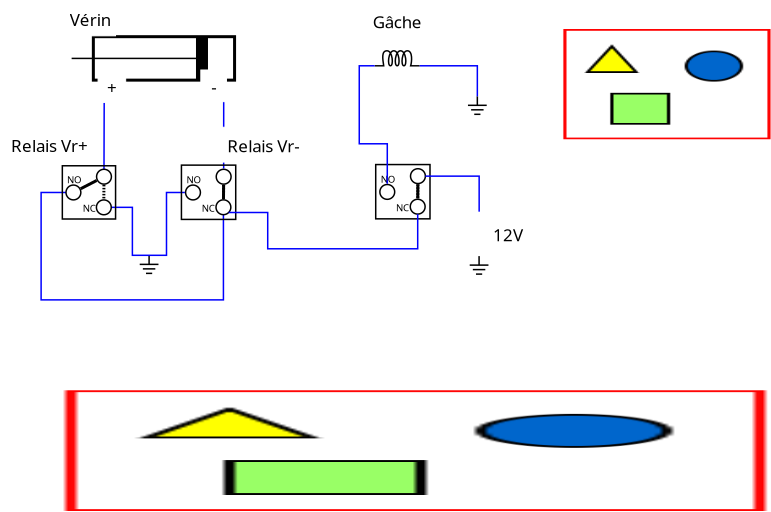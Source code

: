 <?xml version="1.0" encoding="UTF-8"?>
<dia:diagram xmlns:dia="http://www.lysator.liu.se/~alla/dia/">
  <dia:layer name="Arrière-plan" visible="true" active="true">
    <dia:object type="Standard - Image" version="0" id="O0">
      <dia:attribute name="obj_pos">
        <dia:point val="37.729,3.3"/>
      </dia:attribute>
      <dia:attribute name="obj_bb">
        <dia:rectangle val="37.679,3.25;51.6,10.7"/>
      </dia:attribute>
      <dia:attribute name="elem_corner">
        <dia:point val="37.729,3.3"/>
      </dia:attribute>
      <dia:attribute name="elem_width">
        <dia:real val="13.821"/>
      </dia:attribute>
      <dia:attribute name="elem_height">
        <dia:real val="7.35"/>
      </dia:attribute>
      <dia:attribute name="draw_border">
        <dia:boolean val="false"/>
      </dia:attribute>
      <dia:attribute name="keep_aspect">
        <dia:boolean val="true"/>
      </dia:attribute>
      <dia:attribute name="file">
        <dia:string>#Bi-Directional 3.3 V vers 5 V TTL Shifter.png#</dia:string>
      </dia:attribute>
    </dia:object>
    <dia:object type="Flowchart - Box" version="0" id="O1">
      <dia:attribute name="obj_pos">
        <dia:point val="32.568,16.041"/>
      </dia:attribute>
      <dia:attribute name="obj_bb">
        <dia:rectangle val="32.568,16.041;35.495,17.852"/>
      </dia:attribute>
      <dia:attribute name="elem_corner">
        <dia:point val="32.568,16.041"/>
      </dia:attribute>
      <dia:attribute name="elem_width">
        <dia:real val="2.927"/>
      </dia:attribute>
      <dia:attribute name="elem_height">
        <dia:real val="1.811"/>
      </dia:attribute>
      <dia:attribute name="border_width">
        <dia:real val="1.175e-038"/>
      </dia:attribute>
      <dia:attribute name="border_color">
        <dia:color val="#ffffff"/>
      </dia:attribute>
      <dia:attribute name="show_background">
        <dia:boolean val="false"/>
      </dia:attribute>
      <dia:attribute name="padding">
        <dia:real val="0.2"/>
      </dia:attribute>
      <dia:attribute name="text">
        <dia:composite type="text">
          <dia:attribute name="string">
            <dia:string>#12V#</dia:string>
          </dia:attribute>
          <dia:attribute name="font">
            <dia:font family="sans" style="0" name="Helvetica"/>
          </dia:attribute>
          <dia:attribute name="height">
            <dia:real val="1.411"/>
          </dia:attribute>
          <dia:attribute name="pos">
            <dia:point val="34.032,17.371"/>
          </dia:attribute>
          <dia:attribute name="color">
            <dia:color val="#000000"/>
          </dia:attribute>
          <dia:attribute name="alignment">
            <dia:enum val="1"/>
          </dia:attribute>
        </dia:composite>
      </dia:attribute>
    </dia:object>
    <dia:object type="Standard - Line" version="0" id="O2">
      <dia:attribute name="obj_pos">
        <dia:point val="7.126,7.431"/>
      </dia:attribute>
      <dia:attribute name="obj_bb">
        <dia:rectangle val="7.06,7.381;7.176,12.699"/>
      </dia:attribute>
      <dia:attribute name="conn_endpoints">
        <dia:point val="7.126,7.431"/>
        <dia:point val="7.11,12.649"/>
      </dia:attribute>
      <dia:attribute name="numcp">
        <dia:int val="1"/>
      </dia:attribute>
      <dia:attribute name="line_color">
        <dia:color val="#0000ff"/>
      </dia:attribute>
      <dia:connections>
        <dia:connection handle="0" to="O28" connection="0"/>
      </dia:connections>
    </dia:object>
    <dia:object type="Standard - Line" version="0" id="O3">
      <dia:attribute name="obj_pos">
        <dia:point val="15.091,7.431"/>
      </dia:attribute>
      <dia:attribute name="obj_bb">
        <dia:rectangle val="15.038,7.381;15.141,12.65"/>
      </dia:attribute>
      <dia:attribute name="conn_endpoints">
        <dia:point val="15.091,7.431"/>
        <dia:point val="15.088,12.6"/>
      </dia:attribute>
      <dia:attribute name="numcp">
        <dia:int val="1"/>
      </dia:attribute>
      <dia:attribute name="line_color">
        <dia:color val="#0000ff"/>
      </dia:attribute>
      <dia:connections>
        <dia:connection handle="0" to="O28" connection="1"/>
        <dia:connection handle="1" to="O24" connection="8"/>
      </dia:connections>
    </dia:object>
    <dia:object type="Circuit - Ground" version="1" id="O4">
      <dia:attribute name="obj_pos">
        <dia:point val="9.492,18.389"/>
      </dia:attribute>
      <dia:attribute name="obj_bb">
        <dia:rectangle val="9.492,18.389;10.742,19.639"/>
      </dia:attribute>
      <dia:attribute name="meta">
        <dia:composite type="dict"/>
      </dia:attribute>
      <dia:attribute name="elem_corner">
        <dia:point val="9.492,18.389"/>
      </dia:attribute>
      <dia:attribute name="elem_width">
        <dia:real val="1.25"/>
      </dia:attribute>
      <dia:attribute name="elem_height">
        <dia:real val="1.2"/>
      </dia:attribute>
      <dia:attribute name="line_width">
        <dia:real val="0.1"/>
      </dia:attribute>
      <dia:attribute name="line_colour">
        <dia:color val="#000000"/>
      </dia:attribute>
      <dia:attribute name="fill_colour">
        <dia:color val="#ffffff"/>
      </dia:attribute>
      <dia:attribute name="show_background">
        <dia:boolean val="true"/>
      </dia:attribute>
      <dia:attribute name="line_style">
        <dia:enum val="0"/>
        <dia:real val="1"/>
      </dia:attribute>
      <dia:attribute name="flip_horizontal">
        <dia:boolean val="false"/>
      </dia:attribute>
      <dia:attribute name="flip_vertical">
        <dia:boolean val="false"/>
      </dia:attribute>
      <dia:attribute name="subscale">
        <dia:real val="1"/>
      </dia:attribute>
    </dia:object>
    <dia:object type="Standard - ZigZagLine" version="1" id="O5">
      <dia:attribute name="obj_pos">
        <dia:point val="7.594,15.187"/>
      </dia:attribute>
      <dia:attribute name="obj_bb">
        <dia:rectangle val="7.544,14.147;12.552,18.435"/>
      </dia:attribute>
      <dia:attribute name="orth_points">
        <dia:point val="7.594,15.187"/>
        <dia:point val="9.003,15.187"/>
        <dia:point val="9.003,18.385"/>
        <dia:point val="11.277,18.385"/>
        <dia:point val="11.277,14.197"/>
        <dia:point val="12.502,14.197"/>
      </dia:attribute>
      <dia:attribute name="orth_orient">
        <dia:enum val="0"/>
        <dia:enum val="1"/>
        <dia:enum val="0"/>
        <dia:enum val="1"/>
        <dia:enum val="0"/>
      </dia:attribute>
      <dia:attribute name="autorouting">
        <dia:boolean val="false"/>
      </dia:attribute>
      <dia:attribute name="line_color">
        <dia:color val="#0000ff"/>
      </dia:attribute>
      <dia:connections>
        <dia:connection handle="1" to="O21" connection="8"/>
      </dia:connections>
    </dia:object>
    <dia:object type="Standard - ZigZagLine" version="1" id="O6">
      <dia:attribute name="obj_pos">
        <dia:point val="4.577,14.196"/>
      </dia:attribute>
      <dia:attribute name="obj_bb">
        <dia:rectangle val="2.868,14.146;15.122,21.406"/>
      </dia:attribute>
      <dia:attribute name="orth_points">
        <dia:point val="4.577,14.196"/>
        <dia:point val="2.918,14.196"/>
        <dia:point val="2.918,21.356"/>
        <dia:point val="15.072,21.356"/>
        <dia:point val="15.072,15.676"/>
      </dia:attribute>
      <dia:attribute name="orth_orient">
        <dia:enum val="0"/>
        <dia:enum val="1"/>
        <dia:enum val="0"/>
        <dia:enum val="1"/>
      </dia:attribute>
      <dia:attribute name="autorouting">
        <dia:boolean val="false"/>
      </dia:attribute>
      <dia:attribute name="line_color">
        <dia:color val="#0000ff"/>
      </dia:attribute>
      <dia:connections>
        <dia:connection handle="1" to="O22" connection="6"/>
      </dia:connections>
    </dia:object>
    <dia:group>
      <dia:object type="Electronic - source_voltage_direct" version="1" id="O7">
        <dia:attribute name="obj_pos">
          <dia:point val="31.371,15.476"/>
        </dia:attribute>
        <dia:attribute name="obj_bb">
          <dia:rectangle val="31.321,15.476;32.921,18.476"/>
        </dia:attribute>
        <dia:attribute name="meta">
          <dia:composite type="dict"/>
        </dia:attribute>
        <dia:attribute name="elem_corner">
          <dia:point val="31.371,15.476"/>
        </dia:attribute>
        <dia:attribute name="elem_width">
          <dia:real val="1.5"/>
        </dia:attribute>
        <dia:attribute name="elem_height">
          <dia:real val="3.0"/>
        </dia:attribute>
        <dia:attribute name="line_width">
          <dia:real val="0.1"/>
        </dia:attribute>
        <dia:attribute name="line_colour">
          <dia:color val="#000000"/>
        </dia:attribute>
        <dia:attribute name="fill_colour">
          <dia:color val="#ffffff"/>
        </dia:attribute>
        <dia:attribute name="show_background">
          <dia:boolean val="true"/>
        </dia:attribute>
        <dia:attribute name="line_style">
          <dia:enum val="0"/>
          <dia:real val="1"/>
        </dia:attribute>
        <dia:attribute name="flip_horizontal">
          <dia:boolean val="false"/>
        </dia:attribute>
        <dia:attribute name="flip_vertical">
          <dia:boolean val="false"/>
        </dia:attribute>
        <dia:attribute name="subscale">
          <dia:real val="1"/>
        </dia:attribute>
      </dia:object>
      <dia:object type="Circuit - Ground" version="1" id="O8">
        <dia:attribute name="obj_pos">
          <dia:point val="31.491,18.438"/>
        </dia:attribute>
        <dia:attribute name="obj_bb">
          <dia:rectangle val="31.491,18.438;32.741,19.688"/>
        </dia:attribute>
        <dia:attribute name="meta">
          <dia:composite type="dict"/>
        </dia:attribute>
        <dia:attribute name="elem_corner">
          <dia:point val="31.491,18.438"/>
        </dia:attribute>
        <dia:attribute name="elem_width">
          <dia:real val="1.25"/>
        </dia:attribute>
        <dia:attribute name="elem_height">
          <dia:real val="1.2"/>
        </dia:attribute>
        <dia:attribute name="line_width">
          <dia:real val="0.1"/>
        </dia:attribute>
        <dia:attribute name="line_colour">
          <dia:color val="#000000"/>
        </dia:attribute>
        <dia:attribute name="fill_colour">
          <dia:color val="#ffffff"/>
        </dia:attribute>
        <dia:attribute name="show_background">
          <dia:boolean val="true"/>
        </dia:attribute>
        <dia:attribute name="line_style">
          <dia:enum val="0"/>
          <dia:real val="1"/>
        </dia:attribute>
        <dia:attribute name="flip_horizontal">
          <dia:boolean val="false"/>
        </dia:attribute>
        <dia:attribute name="flip_vertical">
          <dia:boolean val="false"/>
        </dia:attribute>
        <dia:attribute name="subscale">
          <dia:real val="1"/>
        </dia:attribute>
      </dia:object>
    </dia:group>
    <dia:group>
      <dia:object type="Electronic - transistor_bipolar_npn_1" version="1" id="O9">
        <dia:attribute name="obj_pos">
          <dia:point val="5.092,13.183"/>
        </dia:attribute>
        <dia:attribute name="obj_bb">
          <dia:rectangle val="5.092,13.144;7.223,15.284"/>
        </dia:attribute>
        <dia:attribute name="meta">
          <dia:composite type="dict"/>
        </dia:attribute>
        <dia:attribute name="elem_corner">
          <dia:point val="5.092,13.183"/>
        </dia:attribute>
        <dia:attribute name="elem_width">
          <dia:real val="2"/>
        </dia:attribute>
        <dia:attribute name="elem_height">
          <dia:real val="2"/>
        </dia:attribute>
        <dia:attribute name="line_width">
          <dia:real val="0.1"/>
        </dia:attribute>
        <dia:attribute name="line_colour">
          <dia:color val="#ffffff"/>
        </dia:attribute>
        <dia:attribute name="fill_colour">
          <dia:color val="#ffffff"/>
        </dia:attribute>
        <dia:attribute name="show_background">
          <dia:boolean val="false"/>
        </dia:attribute>
        <dia:attribute name="line_style">
          <dia:enum val="0"/>
          <dia:real val="1"/>
        </dia:attribute>
        <dia:attribute name="flip_horizontal">
          <dia:boolean val="false"/>
        </dia:attribute>
        <dia:attribute name="flip_vertical">
          <dia:boolean val="false"/>
        </dia:attribute>
        <dia:attribute name="subscale">
          <dia:real val="1"/>
        </dia:attribute>
      </dia:object>
      <dia:object type="Standard - Text" version="1" id="O10">
        <dia:attribute name="obj_pos">
          <dia:point val="4.639,13.588"/>
        </dia:attribute>
        <dia:attribute name="obj_bb">
          <dia:rectangle val="4.639,12.948;5.519,13.72"/>
        </dia:attribute>
        <dia:attribute name="text">
          <dia:composite type="text">
            <dia:attribute name="string">
              <dia:string>#NO#</dia:string>
            </dia:attribute>
            <dia:attribute name="font">
              <dia:font family="sans" style="0" name="Helvetica"/>
            </dia:attribute>
            <dia:attribute name="height">
              <dia:real val="0.8"/>
            </dia:attribute>
            <dia:attribute name="pos">
              <dia:point val="4.639,13.588"/>
            </dia:attribute>
            <dia:attribute name="color">
              <dia:color val="#000000"/>
            </dia:attribute>
            <dia:attribute name="alignment">
              <dia:enum val="0"/>
            </dia:attribute>
          </dia:composite>
        </dia:attribute>
        <dia:attribute name="valign">
          <dia:enum val="3"/>
        </dia:attribute>
      </dia:object>
      <dia:object type="Standard - Text" version="1" id="O11">
        <dia:attribute name="obj_pos">
          <dia:point val="5.691,15.484"/>
        </dia:attribute>
        <dia:attribute name="obj_bb">
          <dia:rectangle val="5.691,14.844;6.504,15.617"/>
        </dia:attribute>
        <dia:attribute name="text">
          <dia:composite type="text">
            <dia:attribute name="string">
              <dia:string>#NC#</dia:string>
            </dia:attribute>
            <dia:attribute name="font">
              <dia:font family="sans" style="0" name="Helvetica"/>
            </dia:attribute>
            <dia:attribute name="height">
              <dia:real val="0.8"/>
            </dia:attribute>
            <dia:attribute name="pos">
              <dia:point val="5.691,15.484"/>
            </dia:attribute>
            <dia:attribute name="color">
              <dia:color val="#000000"/>
            </dia:attribute>
            <dia:attribute name="alignment">
              <dia:enum val="0"/>
            </dia:attribute>
          </dia:composite>
        </dia:attribute>
        <dia:attribute name="valign">
          <dia:enum val="3"/>
        </dia:attribute>
      </dia:object>
      <dia:object type="Standard - Ellipse" version="0" id="O12">
        <dia:attribute name="obj_pos">
          <dia:point val="4.577,13.701"/>
        </dia:attribute>
        <dia:attribute name="obj_bb">
          <dia:rectangle val="4.527,13.651;5.617,14.741"/>
        </dia:attribute>
        <dia:attribute name="elem_corner">
          <dia:point val="4.577,13.701"/>
        </dia:attribute>
        <dia:attribute name="elem_width">
          <dia:real val="0.99"/>
        </dia:attribute>
        <dia:attribute name="elem_height">
          <dia:real val="0.99"/>
        </dia:attribute>
        <dia:attribute name="border_width">
          <dia:real val="0.1"/>
        </dia:attribute>
        <dia:attribute name="show_background">
          <dia:boolean val="false"/>
        </dia:attribute>
        <dia:attribute name="aspect">
          <dia:enum val="2"/>
        </dia:attribute>
      </dia:object>
      <dia:object type="Standard - Ellipse" version="0" id="O13">
        <dia:attribute name="obj_pos">
          <dia:point val="6.604,14.692"/>
        </dia:attribute>
        <dia:attribute name="obj_bb">
          <dia:rectangle val="6.554,14.642;7.644,15.732"/>
        </dia:attribute>
        <dia:attribute name="elem_corner">
          <dia:point val="6.604,14.692"/>
        </dia:attribute>
        <dia:attribute name="elem_width">
          <dia:real val="0.99"/>
        </dia:attribute>
        <dia:attribute name="elem_height">
          <dia:real val="0.99"/>
        </dia:attribute>
        <dia:attribute name="border_width">
          <dia:real val="0.1"/>
        </dia:attribute>
        <dia:attribute name="show_background">
          <dia:boolean val="false"/>
        </dia:attribute>
        <dia:attribute name="aspect">
          <dia:enum val="2"/>
        </dia:attribute>
      </dia:object>
      <dia:object type="Standard - Ellipse" version="0" id="O14">
        <dia:attribute name="obj_pos">
          <dia:point val="6.615,12.649"/>
        </dia:attribute>
        <dia:attribute name="obj_bb">
          <dia:rectangle val="6.565,12.599;7.655,13.689"/>
        </dia:attribute>
        <dia:attribute name="elem_corner">
          <dia:point val="6.615,12.649"/>
        </dia:attribute>
        <dia:attribute name="elem_width">
          <dia:real val="0.99"/>
        </dia:attribute>
        <dia:attribute name="elem_height">
          <dia:real val="0.99"/>
        </dia:attribute>
        <dia:attribute name="border_width">
          <dia:real val="0.1"/>
        </dia:attribute>
        <dia:attribute name="show_background">
          <dia:boolean val="false"/>
        </dia:attribute>
        <dia:attribute name="aspect">
          <dia:enum val="2"/>
        </dia:attribute>
      </dia:object>
      <dia:object type="Standard - Line" version="0" id="O15">
        <dia:attribute name="obj_pos">
          <dia:point val="6.626,13.394"/>
        </dia:attribute>
        <dia:attribute name="obj_bb">
          <dia:rectangle val="5.421,13.259;6.761,14.081"/>
        </dia:attribute>
        <dia:attribute name="conn_endpoints">
          <dia:point val="6.626,13.394"/>
          <dia:point val="5.556,13.946"/>
        </dia:attribute>
        <dia:attribute name="numcp">
          <dia:int val="1"/>
        </dia:attribute>
        <dia:attribute name="line_width">
          <dia:real val="0.2"/>
        </dia:attribute>
        <dia:connections>
          <dia:connection handle="0" to="O14" connection="8"/>
          <dia:connection handle="1" to="O12" connection="8"/>
        </dia:connections>
      </dia:object>
      <dia:object type="Standard - Box" version="0" id="O16">
        <dia:attribute name="obj_pos">
          <dia:point val="4.333,12.416"/>
        </dia:attribute>
        <dia:attribute name="obj_bb">
          <dia:rectangle val="4.283,12.366;7.932,16.015"/>
        </dia:attribute>
        <dia:attribute name="elem_corner">
          <dia:point val="4.333,12.416"/>
        </dia:attribute>
        <dia:attribute name="elem_width">
          <dia:real val="3.549"/>
        </dia:attribute>
        <dia:attribute name="elem_height">
          <dia:real val="3.549"/>
        </dia:attribute>
        <dia:attribute name="border_width">
          <dia:real val="0.1"/>
        </dia:attribute>
        <dia:attribute name="show_background">
          <dia:boolean val="false"/>
        </dia:attribute>
        <dia:attribute name="aspect">
          <dia:enum val="2"/>
        </dia:attribute>
      </dia:object>
      <dia:object type="Standard - Line" version="0" id="O17">
        <dia:attribute name="obj_pos">
          <dia:point val="7.106,13.689"/>
        </dia:attribute>
        <dia:attribute name="obj_bb">
          <dia:rectangle val="6.999,13.588;7.207,14.792"/>
        </dia:attribute>
        <dia:attribute name="conn_endpoints">
          <dia:point val="7.106,13.689"/>
          <dia:point val="7.099,14.692"/>
        </dia:attribute>
        <dia:attribute name="numcp">
          <dia:int val="1"/>
        </dia:attribute>
        <dia:attribute name="line_width">
          <dia:real val="0.2"/>
        </dia:attribute>
        <dia:attribute name="line_style">
          <dia:enum val="4"/>
        </dia:attribute>
        <dia:connections>
          <dia:connection handle="0" to="O14" connection="8"/>
          <dia:connection handle="1" to="O13" connection="1"/>
        </dia:connections>
      </dia:object>
    </dia:group>
    <dia:group>
      <dia:object type="Electronic - transistor_bipolar_npn_1" version="1" id="O18">
        <dia:attribute name="obj_pos">
          <dia:point val="13.063,13.184"/>
        </dia:attribute>
        <dia:attribute name="obj_bb">
          <dia:rectangle val="13.063,13.145;15.195,15.286"/>
        </dia:attribute>
        <dia:attribute name="meta">
          <dia:composite type="dict"/>
        </dia:attribute>
        <dia:attribute name="elem_corner">
          <dia:point val="13.063,13.184"/>
        </dia:attribute>
        <dia:attribute name="elem_width">
          <dia:real val="2"/>
        </dia:attribute>
        <dia:attribute name="elem_height">
          <dia:real val="2"/>
        </dia:attribute>
        <dia:attribute name="line_width">
          <dia:real val="0.1"/>
        </dia:attribute>
        <dia:attribute name="line_colour">
          <dia:color val="#ffffff"/>
        </dia:attribute>
        <dia:attribute name="fill_colour">
          <dia:color val="#ffffff"/>
        </dia:attribute>
        <dia:attribute name="show_background">
          <dia:boolean val="false"/>
        </dia:attribute>
        <dia:attribute name="line_style">
          <dia:enum val="0"/>
          <dia:real val="1"/>
        </dia:attribute>
        <dia:attribute name="flip_horizontal">
          <dia:boolean val="false"/>
        </dia:attribute>
        <dia:attribute name="flip_vertical">
          <dia:boolean val="false"/>
        </dia:attribute>
        <dia:attribute name="subscale">
          <dia:real val="1"/>
        </dia:attribute>
      </dia:object>
      <dia:object type="Standard - Text" version="1" id="O19">
        <dia:attribute name="obj_pos">
          <dia:point val="12.61,13.589"/>
        </dia:attribute>
        <dia:attribute name="obj_bb">
          <dia:rectangle val="12.61,12.949;13.49,13.721"/>
        </dia:attribute>
        <dia:attribute name="text">
          <dia:composite type="text">
            <dia:attribute name="string">
              <dia:string>#NO#</dia:string>
            </dia:attribute>
            <dia:attribute name="font">
              <dia:font family="sans" style="0" name="Helvetica"/>
            </dia:attribute>
            <dia:attribute name="height">
              <dia:real val="0.8"/>
            </dia:attribute>
            <dia:attribute name="pos">
              <dia:point val="12.61,13.589"/>
            </dia:attribute>
            <dia:attribute name="color">
              <dia:color val="#000000"/>
            </dia:attribute>
            <dia:attribute name="alignment">
              <dia:enum val="0"/>
            </dia:attribute>
          </dia:composite>
        </dia:attribute>
        <dia:attribute name="valign">
          <dia:enum val="3"/>
        </dia:attribute>
      </dia:object>
      <dia:object type="Standard - Text" version="1" id="O20">
        <dia:attribute name="obj_pos">
          <dia:point val="13.63,15.479"/>
        </dia:attribute>
        <dia:attribute name="obj_bb">
          <dia:rectangle val="13.63,14.839;14.443,15.611"/>
        </dia:attribute>
        <dia:attribute name="text">
          <dia:composite type="text">
            <dia:attribute name="string">
              <dia:string>#NC#</dia:string>
            </dia:attribute>
            <dia:attribute name="font">
              <dia:font family="sans" style="0" name="Helvetica"/>
            </dia:attribute>
            <dia:attribute name="height">
              <dia:real val="0.8"/>
            </dia:attribute>
            <dia:attribute name="pos">
              <dia:point val="13.63,15.479"/>
            </dia:attribute>
            <dia:attribute name="color">
              <dia:color val="#000000"/>
            </dia:attribute>
            <dia:attribute name="alignment">
              <dia:enum val="0"/>
            </dia:attribute>
          </dia:composite>
        </dia:attribute>
        <dia:attribute name="valign">
          <dia:enum val="3"/>
        </dia:attribute>
      </dia:object>
      <dia:object type="Standard - Ellipse" version="0" id="O21">
        <dia:attribute name="obj_pos">
          <dia:point val="12.549,13.702"/>
        </dia:attribute>
        <dia:attribute name="obj_bb">
          <dia:rectangle val="12.499,13.652;13.589,14.742"/>
        </dia:attribute>
        <dia:attribute name="elem_corner">
          <dia:point val="12.549,13.702"/>
        </dia:attribute>
        <dia:attribute name="elem_width">
          <dia:real val="0.99"/>
        </dia:attribute>
        <dia:attribute name="elem_height">
          <dia:real val="0.99"/>
        </dia:attribute>
        <dia:attribute name="border_width">
          <dia:real val="0.1"/>
        </dia:attribute>
        <dia:attribute name="show_background">
          <dia:boolean val="false"/>
        </dia:attribute>
        <dia:attribute name="aspect">
          <dia:enum val="2"/>
        </dia:attribute>
      </dia:object>
      <dia:object type="Standard - Ellipse" version="0" id="O22">
        <dia:attribute name="obj_pos">
          <dia:point val="14.577,14.686"/>
        </dia:attribute>
        <dia:attribute name="obj_bb">
          <dia:rectangle val="14.527,14.636;15.617,15.726"/>
        </dia:attribute>
        <dia:attribute name="elem_corner">
          <dia:point val="14.577,14.686"/>
        </dia:attribute>
        <dia:attribute name="elem_width">
          <dia:real val="0.99"/>
        </dia:attribute>
        <dia:attribute name="elem_height">
          <dia:real val="0.99"/>
        </dia:attribute>
        <dia:attribute name="border_width">
          <dia:real val="0.1"/>
        </dia:attribute>
        <dia:attribute name="show_background">
          <dia:boolean val="false"/>
        </dia:attribute>
        <dia:attribute name="aspect">
          <dia:enum val="2"/>
        </dia:attribute>
      </dia:object>
      <dia:object type="Standard - Box" version="0" id="O23">
        <dia:attribute name="obj_pos">
          <dia:point val="12.273,12.373"/>
        </dia:attribute>
        <dia:attribute name="obj_bb">
          <dia:rectangle val="12.223,12.323;15.942,16.042"/>
        </dia:attribute>
        <dia:attribute name="elem_corner">
          <dia:point val="12.273,12.373"/>
        </dia:attribute>
        <dia:attribute name="elem_width">
          <dia:real val="3.619"/>
        </dia:attribute>
        <dia:attribute name="elem_height">
          <dia:real val="3.619"/>
        </dia:attribute>
        <dia:attribute name="border_width">
          <dia:real val="0.1"/>
        </dia:attribute>
        <dia:attribute name="show_background">
          <dia:boolean val="false"/>
        </dia:attribute>
        <dia:attribute name="aspect">
          <dia:enum val="2"/>
        </dia:attribute>
      </dia:object>
      <dia:object type="Standard - Ellipse" version="0" id="O24">
        <dia:attribute name="obj_pos">
          <dia:point val="14.593,12.65"/>
        </dia:attribute>
        <dia:attribute name="obj_bb">
          <dia:rectangle val="14.543,12.6;15.633,13.69"/>
        </dia:attribute>
        <dia:attribute name="elem_corner">
          <dia:point val="14.593,12.65"/>
        </dia:attribute>
        <dia:attribute name="elem_width">
          <dia:real val="0.99"/>
        </dia:attribute>
        <dia:attribute name="elem_height">
          <dia:real val="0.99"/>
        </dia:attribute>
        <dia:attribute name="border_width">
          <dia:real val="0.1"/>
        </dia:attribute>
        <dia:attribute name="show_background">
          <dia:boolean val="false"/>
        </dia:attribute>
        <dia:attribute name="aspect">
          <dia:enum val="2"/>
        </dia:attribute>
      </dia:object>
      <dia:object type="Standard - Line" version="0" id="O25">
        <dia:attribute name="obj_pos">
          <dia:point val="15.084,13.69"/>
        </dia:attribute>
        <dia:attribute name="obj_bb">
          <dia:rectangle val="14.976,13.589;15.185,14.737"/>
        </dia:attribute>
        <dia:attribute name="conn_endpoints">
          <dia:point val="15.084,13.69"/>
          <dia:point val="15.076,14.636"/>
        </dia:attribute>
        <dia:attribute name="numcp">
          <dia:int val="1"/>
        </dia:attribute>
        <dia:attribute name="line_width">
          <dia:real val="0.2"/>
        </dia:attribute>
        <dia:connections>
          <dia:connection handle="0" to="O24" connection="8"/>
          <dia:connection handle="1" to="O22" connection="8"/>
        </dia:connections>
      </dia:object>
      <dia:object type="Standard - Line" version="0" id="O26">
        <dia:attribute name="obj_pos">
          <dia:point val="14.604,13.394"/>
        </dia:attribute>
        <dia:attribute name="obj_bb">
          <dia:rectangle val="13.393,13.259;14.739,14.082"/>
        </dia:attribute>
        <dia:attribute name="conn_endpoints">
          <dia:point val="14.604,13.394"/>
          <dia:point val="13.528,13.948"/>
        </dia:attribute>
        <dia:attribute name="numcp">
          <dia:int val="1"/>
        </dia:attribute>
        <dia:attribute name="line_width">
          <dia:real val="0.2"/>
        </dia:attribute>
        <dia:attribute name="line_style">
          <dia:enum val="4"/>
        </dia:attribute>
        <dia:connections>
          <dia:connection handle="0" to="O24" connection="8"/>
          <dia:connection handle="1" to="O21" connection="8"/>
        </dia:connections>
      </dia:object>
    </dia:group>
    <dia:object type="Flowchart - Box" version="0" id="O27">
      <dia:attribute name="obj_pos">
        <dia:point val="0.244,9.836"/>
      </dia:attribute>
      <dia:attribute name="obj_bb">
        <dia:rectangle val="0.244,9.836;6.699,12.157"/>
      </dia:attribute>
      <dia:attribute name="elem_corner">
        <dia:point val="0.244,9.836"/>
      </dia:attribute>
      <dia:attribute name="elem_width">
        <dia:real val="6.455"/>
      </dia:attribute>
      <dia:attribute name="elem_height">
        <dia:real val="2.321"/>
      </dia:attribute>
      <dia:attribute name="border_width">
        <dia:real val="1.175e-038"/>
      </dia:attribute>
      <dia:attribute name="border_color">
        <dia:color val="#ffffff"/>
      </dia:attribute>
      <dia:attribute name="show_background">
        <dia:boolean val="false"/>
      </dia:attribute>
      <dia:attribute name="padding">
        <dia:real val="0.2"/>
      </dia:attribute>
      <dia:attribute name="text">
        <dia:composite type="text">
          <dia:attribute name="string">
            <dia:string>#Relais Vr+#</dia:string>
          </dia:attribute>
          <dia:attribute name="font">
            <dia:font family="sans" style="0" name="Helvetica"/>
          </dia:attribute>
          <dia:attribute name="height">
            <dia:real val="1.411"/>
          </dia:attribute>
          <dia:attribute name="pos">
            <dia:point val="3.471,11.421"/>
          </dia:attribute>
          <dia:attribute name="color">
            <dia:color val="#000000"/>
          </dia:attribute>
          <dia:attribute name="alignment">
            <dia:enum val="1"/>
          </dia:attribute>
        </dia:composite>
      </dia:attribute>
    </dia:object>
    <dia:object type="Pneum - DEJack" version="1" id="O28">
      <dia:attribute name="obj_pos">
        <dia:point val="4.953,3.81"/>
      </dia:attribute>
      <dia:attribute name="obj_bb">
        <dia:rectangle val="4.922,2.708;15.915,7.526"/>
      </dia:attribute>
      <dia:attribute name="meta">
        <dia:composite type="dict"/>
      </dia:attribute>
      <dia:attribute name="elem_corner">
        <dia:point val="4.953,3.81"/>
      </dia:attribute>
      <dia:attribute name="elem_width">
        <dia:real val="10.862"/>
      </dia:attribute>
      <dia:attribute name="elem_height">
        <dia:real val="3.621"/>
      </dia:attribute>
      <dia:attribute name="line_width">
        <dia:real val="0.2"/>
      </dia:attribute>
      <dia:attribute name="line_colour">
        <dia:color val="#000000"/>
      </dia:attribute>
      <dia:attribute name="fill_colour">
        <dia:color val="#ffffff"/>
      </dia:attribute>
      <dia:attribute name="show_background">
        <dia:boolean val="true"/>
      </dia:attribute>
      <dia:attribute name="line_style">
        <dia:enum val="0"/>
        <dia:real val="1"/>
      </dia:attribute>
      <dia:attribute name="padding">
        <dia:real val="0.1"/>
      </dia:attribute>
      <dia:attribute name="text">
        <dia:composite type="text">
          <dia:attribute name="string">
            <dia:string>##</dia:string>
          </dia:attribute>
          <dia:attribute name="font">
            <dia:font family="sans" style="0" name="Helvetica"/>
          </dia:attribute>
          <dia:attribute name="height">
            <dia:real val="0.8"/>
          </dia:attribute>
          <dia:attribute name="pos">
            <dia:point val="10.384,3.448"/>
          </dia:attribute>
          <dia:attribute name="color">
            <dia:color val="#000000"/>
          </dia:attribute>
          <dia:attribute name="alignment">
            <dia:enum val="1"/>
          </dia:attribute>
        </dia:composite>
      </dia:attribute>
      <dia:attribute name="flip_horizontal">
        <dia:boolean val="false"/>
      </dia:attribute>
      <dia:attribute name="flip_vertical">
        <dia:boolean val="true"/>
      </dia:attribute>
      <dia:attribute name="subscale">
        <dia:real val="1"/>
      </dia:attribute>
    </dia:object>
    <dia:object type="Flowchart - Box" version="0" id="O29">
      <dia:attribute name="obj_pos">
        <dia:point val="4.516,1.431"/>
      </dia:attribute>
      <dia:attribute name="obj_bb">
        <dia:rectangle val="4.516,1.431;7.879,3.751"/>
      </dia:attribute>
      <dia:attribute name="elem_corner">
        <dia:point val="4.516,1.431"/>
      </dia:attribute>
      <dia:attribute name="elem_width">
        <dia:real val="3.362"/>
      </dia:attribute>
      <dia:attribute name="elem_height">
        <dia:real val="2.321"/>
      </dia:attribute>
      <dia:attribute name="border_width">
        <dia:real val="1.175e-038"/>
      </dia:attribute>
      <dia:attribute name="border_color">
        <dia:color val="#ffffff"/>
      </dia:attribute>
      <dia:attribute name="show_background">
        <dia:boolean val="false"/>
      </dia:attribute>
      <dia:attribute name="padding">
        <dia:real val="0.2"/>
      </dia:attribute>
      <dia:attribute name="text">
        <dia:composite type="text">
          <dia:attribute name="string">
            <dia:string>#Vérin#</dia:string>
          </dia:attribute>
          <dia:attribute name="font">
            <dia:font family="sans" style="0" name="Helvetica"/>
          </dia:attribute>
          <dia:attribute name="height">
            <dia:real val="1.411"/>
          </dia:attribute>
          <dia:attribute name="pos">
            <dia:point val="6.198,3.015"/>
          </dia:attribute>
          <dia:attribute name="color">
            <dia:color val="#000000"/>
          </dia:attribute>
          <dia:attribute name="alignment">
            <dia:enum val="1"/>
          </dia:attribute>
        </dia:composite>
      </dia:attribute>
    </dia:object>
    <dia:object type="Flowchart - Box" version="0" id="O30">
      <dia:attribute name="obj_pos">
        <dia:point val="6.716,6.081"/>
      </dia:attribute>
      <dia:attribute name="obj_bb">
        <dia:rectangle val="6.716,6.081;8.556,8.192"/>
      </dia:attribute>
      <dia:attribute name="elem_corner">
        <dia:point val="6.716,6.081"/>
      </dia:attribute>
      <dia:attribute name="elem_width">
        <dia:real val="1.84"/>
      </dia:attribute>
      <dia:attribute name="elem_height">
        <dia:real val="2.111"/>
      </dia:attribute>
      <dia:attribute name="border_width">
        <dia:real val="1.175e-038"/>
      </dia:attribute>
      <dia:attribute name="border_color">
        <dia:color val="#ffffff"/>
      </dia:attribute>
      <dia:attribute name="show_background">
        <dia:boolean val="false"/>
      </dia:attribute>
      <dia:attribute name="padding">
        <dia:real val="0.2"/>
      </dia:attribute>
      <dia:attribute name="text">
        <dia:composite type="text">
          <dia:attribute name="string">
            <dia:string>#+#</dia:string>
          </dia:attribute>
          <dia:attribute name="font">
            <dia:font family="sans" style="0" name="Helvetica"/>
          </dia:attribute>
          <dia:attribute name="height">
            <dia:real val="1.411"/>
          </dia:attribute>
          <dia:attribute name="pos">
            <dia:point val="7.636,7.561"/>
          </dia:attribute>
          <dia:attribute name="color">
            <dia:color val="#000000"/>
          </dia:attribute>
          <dia:attribute name="alignment">
            <dia:enum val="1"/>
          </dia:attribute>
        </dia:composite>
      </dia:attribute>
    </dia:object>
    <dia:object type="Flowchart - Box" version="0" id="O31">
      <dia:attribute name="obj_pos">
        <dia:point val="13.566,6.031"/>
      </dia:attribute>
      <dia:attribute name="obj_bb">
        <dia:rectangle val="13.566,6.031;15.274,8.142"/>
      </dia:attribute>
      <dia:attribute name="elem_corner">
        <dia:point val="13.566,6.031"/>
      </dia:attribute>
      <dia:attribute name="elem_width">
        <dia:real val="1.708"/>
      </dia:attribute>
      <dia:attribute name="elem_height">
        <dia:real val="2.111"/>
      </dia:attribute>
      <dia:attribute name="border_width">
        <dia:real val="1.175e-038"/>
      </dia:attribute>
      <dia:attribute name="border_color">
        <dia:color val="#ffffff"/>
      </dia:attribute>
      <dia:attribute name="show_background">
        <dia:boolean val="false"/>
      </dia:attribute>
      <dia:attribute name="padding">
        <dia:real val="0.2"/>
      </dia:attribute>
      <dia:attribute name="text">
        <dia:composite type="text">
          <dia:attribute name="string">
            <dia:string>#-#</dia:string>
          </dia:attribute>
          <dia:attribute name="font">
            <dia:font family="sans" style="0" name="Helvetica"/>
          </dia:attribute>
          <dia:attribute name="height">
            <dia:real val="1.411"/>
          </dia:attribute>
          <dia:attribute name="pos">
            <dia:point val="14.42,7.511"/>
          </dia:attribute>
          <dia:attribute name="color">
            <dia:color val="#000000"/>
          </dia:attribute>
          <dia:attribute name="alignment">
            <dia:enum val="1"/>
          </dia:attribute>
        </dia:composite>
      </dia:attribute>
    </dia:object>
    <dia:object type="Flowchart - Box" version="0" id="O32">
      <dia:attribute name="obj_pos">
        <dia:point val="14.496,9.848"/>
      </dia:attribute>
      <dia:attribute name="obj_bb">
        <dia:rectangle val="14.496,9.848;20.951,12.169"/>
      </dia:attribute>
      <dia:attribute name="elem_corner">
        <dia:point val="14.496,9.848"/>
      </dia:attribute>
      <dia:attribute name="elem_width">
        <dia:real val="6.455"/>
      </dia:attribute>
      <dia:attribute name="elem_height">
        <dia:real val="2.321"/>
      </dia:attribute>
      <dia:attribute name="border_width">
        <dia:real val="1.175e-038"/>
      </dia:attribute>
      <dia:attribute name="border_color">
        <dia:color val="#ffffff"/>
      </dia:attribute>
      <dia:attribute name="show_background">
        <dia:boolean val="false"/>
      </dia:attribute>
      <dia:attribute name="padding">
        <dia:real val="0.2"/>
      </dia:attribute>
      <dia:attribute name="text">
        <dia:composite type="text">
          <dia:attribute name="string">
            <dia:string>#Relais Vr-#</dia:string>
          </dia:attribute>
          <dia:attribute name="font">
            <dia:font family="sans" style="0" name="Helvetica"/>
          </dia:attribute>
          <dia:attribute name="height">
            <dia:real val="1.411"/>
          </dia:attribute>
          <dia:attribute name="pos">
            <dia:point val="17.723,11.433"/>
          </dia:attribute>
          <dia:attribute name="color">
            <dia:color val="#000000"/>
          </dia:attribute>
          <dia:attribute name="alignment">
            <dia:enum val="1"/>
          </dia:attribute>
        </dia:composite>
      </dia:attribute>
    </dia:object>
    <dia:object type="Standard - Image" version="0" id="O33">
      <dia:attribute name="obj_pos">
        <dia:point val="4.542,27.383"/>
      </dia:attribute>
      <dia:attribute name="obj_bb">
        <dia:rectangle val="4.492,27.333;51.242,35.483"/>
      </dia:attribute>
      <dia:attribute name="elem_corner">
        <dia:point val="4.542,27.383"/>
      </dia:attribute>
      <dia:attribute name="elem_width">
        <dia:real val="46.65"/>
      </dia:attribute>
      <dia:attribute name="elem_height">
        <dia:real val="8.05"/>
      </dia:attribute>
      <dia:attribute name="draw_border">
        <dia:boolean val="false"/>
      </dia:attribute>
      <dia:attribute name="keep_aspect">
        <dia:boolean val="true"/>
      </dia:attribute>
      <dia:attribute name="file">
        <dia:string>#Vérin.jpg#</dia:string>
      </dia:attribute>
    </dia:object>
    <dia:group>
      <dia:object type="Electronic - transistor_bipolar_npn_1" version="1" id="O34">
        <dia:attribute name="obj_pos">
          <dia:point val="26.015,13.147"/>
        </dia:attribute>
        <dia:attribute name="obj_bb">
          <dia:rectangle val="26.015,13.107;28.147,15.248"/>
        </dia:attribute>
        <dia:attribute name="meta">
          <dia:composite type="dict"/>
        </dia:attribute>
        <dia:attribute name="elem_corner">
          <dia:point val="26.015,13.147"/>
        </dia:attribute>
        <dia:attribute name="elem_width">
          <dia:real val="2"/>
        </dia:attribute>
        <dia:attribute name="elem_height">
          <dia:real val="2"/>
        </dia:attribute>
        <dia:attribute name="line_width">
          <dia:real val="0.1"/>
        </dia:attribute>
        <dia:attribute name="line_colour">
          <dia:color val="#ffffff"/>
        </dia:attribute>
        <dia:attribute name="fill_colour">
          <dia:color val="#ffffff"/>
        </dia:attribute>
        <dia:attribute name="show_background">
          <dia:boolean val="false"/>
        </dia:attribute>
        <dia:attribute name="line_style">
          <dia:enum val="0"/>
          <dia:real val="1"/>
        </dia:attribute>
        <dia:attribute name="flip_horizontal">
          <dia:boolean val="false"/>
        </dia:attribute>
        <dia:attribute name="flip_vertical">
          <dia:boolean val="false"/>
        </dia:attribute>
        <dia:attribute name="subscale">
          <dia:real val="1"/>
        </dia:attribute>
      </dia:object>
      <dia:object type="Standard - Text" version="1" id="O35">
        <dia:attribute name="obj_pos">
          <dia:point val="25.562,13.551"/>
        </dia:attribute>
        <dia:attribute name="obj_bb">
          <dia:rectangle val="25.562,12.911;26.442,13.683"/>
        </dia:attribute>
        <dia:attribute name="text">
          <dia:composite type="text">
            <dia:attribute name="string">
              <dia:string>#NO#</dia:string>
            </dia:attribute>
            <dia:attribute name="font">
              <dia:font family="sans" style="0" name="Helvetica"/>
            </dia:attribute>
            <dia:attribute name="height">
              <dia:real val="0.8"/>
            </dia:attribute>
            <dia:attribute name="pos">
              <dia:point val="25.562,13.551"/>
            </dia:attribute>
            <dia:attribute name="color">
              <dia:color val="#000000"/>
            </dia:attribute>
            <dia:attribute name="alignment">
              <dia:enum val="0"/>
            </dia:attribute>
          </dia:composite>
        </dia:attribute>
        <dia:attribute name="valign">
          <dia:enum val="3"/>
        </dia:attribute>
      </dia:object>
      <dia:object type="Standard - Text" version="1" id="O36">
        <dia:attribute name="obj_pos">
          <dia:point val="26.582,15.441"/>
        </dia:attribute>
        <dia:attribute name="obj_bb">
          <dia:rectangle val="26.582,14.801;27.395,15.573"/>
        </dia:attribute>
        <dia:attribute name="text">
          <dia:composite type="text">
            <dia:attribute name="string">
              <dia:string>#NC#</dia:string>
            </dia:attribute>
            <dia:attribute name="font">
              <dia:font family="sans" style="0" name="Helvetica"/>
            </dia:attribute>
            <dia:attribute name="height">
              <dia:real val="0.8"/>
            </dia:attribute>
            <dia:attribute name="pos">
              <dia:point val="26.582,15.441"/>
            </dia:attribute>
            <dia:attribute name="color">
              <dia:color val="#000000"/>
            </dia:attribute>
            <dia:attribute name="alignment">
              <dia:enum val="0"/>
            </dia:attribute>
          </dia:composite>
        </dia:attribute>
        <dia:attribute name="valign">
          <dia:enum val="3"/>
        </dia:attribute>
      </dia:object>
      <dia:object type="Standard - Ellipse" version="0" id="O37">
        <dia:attribute name="obj_pos">
          <dia:point val="25.501,13.664"/>
        </dia:attribute>
        <dia:attribute name="obj_bb">
          <dia:rectangle val="25.451,13.614;26.541,14.704"/>
        </dia:attribute>
        <dia:attribute name="elem_corner">
          <dia:point val="25.501,13.664"/>
        </dia:attribute>
        <dia:attribute name="elem_width">
          <dia:real val="0.99"/>
        </dia:attribute>
        <dia:attribute name="elem_height">
          <dia:real val="0.99"/>
        </dia:attribute>
        <dia:attribute name="border_width">
          <dia:real val="0.1"/>
        </dia:attribute>
        <dia:attribute name="show_background">
          <dia:boolean val="false"/>
        </dia:attribute>
        <dia:attribute name="aspect">
          <dia:enum val="2"/>
        </dia:attribute>
      </dia:object>
      <dia:object type="Standard - Ellipse" version="0" id="O38">
        <dia:attribute name="obj_pos">
          <dia:point val="27.529,14.648"/>
        </dia:attribute>
        <dia:attribute name="obj_bb">
          <dia:rectangle val="27.479,14.598;28.569,15.688"/>
        </dia:attribute>
        <dia:attribute name="elem_corner">
          <dia:point val="27.529,14.648"/>
        </dia:attribute>
        <dia:attribute name="elem_width">
          <dia:real val="0.99"/>
        </dia:attribute>
        <dia:attribute name="elem_height">
          <dia:real val="0.99"/>
        </dia:attribute>
        <dia:attribute name="border_width">
          <dia:real val="0.1"/>
        </dia:attribute>
        <dia:attribute name="show_background">
          <dia:boolean val="false"/>
        </dia:attribute>
        <dia:attribute name="aspect">
          <dia:enum val="2"/>
        </dia:attribute>
      </dia:object>
      <dia:object type="Standard - Box" version="0" id="O39">
        <dia:attribute name="obj_pos">
          <dia:point val="25.225,12.335"/>
        </dia:attribute>
        <dia:attribute name="obj_bb">
          <dia:rectangle val="25.175,12.285;28.894,16.004"/>
        </dia:attribute>
        <dia:attribute name="elem_corner">
          <dia:point val="25.225,12.335"/>
        </dia:attribute>
        <dia:attribute name="elem_width">
          <dia:real val="3.619"/>
        </dia:attribute>
        <dia:attribute name="elem_height">
          <dia:real val="3.619"/>
        </dia:attribute>
        <dia:attribute name="border_width">
          <dia:real val="0.1"/>
        </dia:attribute>
        <dia:attribute name="show_background">
          <dia:boolean val="false"/>
        </dia:attribute>
        <dia:attribute name="aspect">
          <dia:enum val="2"/>
        </dia:attribute>
      </dia:object>
      <dia:object type="Standard - Ellipse" version="0" id="O40">
        <dia:attribute name="obj_pos">
          <dia:point val="27.545,12.612"/>
        </dia:attribute>
        <dia:attribute name="obj_bb">
          <dia:rectangle val="27.495,12.562;28.585,13.652"/>
        </dia:attribute>
        <dia:attribute name="elem_corner">
          <dia:point val="27.545,12.612"/>
        </dia:attribute>
        <dia:attribute name="elem_width">
          <dia:real val="0.99"/>
        </dia:attribute>
        <dia:attribute name="elem_height">
          <dia:real val="0.99"/>
        </dia:attribute>
        <dia:attribute name="border_width">
          <dia:real val="0.1"/>
        </dia:attribute>
        <dia:attribute name="show_background">
          <dia:boolean val="false"/>
        </dia:attribute>
        <dia:attribute name="aspect">
          <dia:enum val="2"/>
        </dia:attribute>
      </dia:object>
      <dia:object type="Standard - Line" version="0" id="O41">
        <dia:attribute name="obj_pos">
          <dia:point val="28.036,13.652"/>
        </dia:attribute>
        <dia:attribute name="obj_bb">
          <dia:rectangle val="27.928,13.552;28.137,14.699"/>
        </dia:attribute>
        <dia:attribute name="conn_endpoints">
          <dia:point val="28.036,13.652"/>
          <dia:point val="28.028,14.598"/>
        </dia:attribute>
        <dia:attribute name="numcp">
          <dia:int val="1"/>
        </dia:attribute>
        <dia:attribute name="line_width">
          <dia:real val="0.2"/>
        </dia:attribute>
        <dia:connections>
          <dia:connection handle="0" to="O40" connection="8"/>
          <dia:connection handle="1" to="O38" connection="8"/>
        </dia:connections>
      </dia:object>
      <dia:object type="Standard - Line" version="0" id="O42">
        <dia:attribute name="obj_pos">
          <dia:point val="27.556,13.356"/>
        </dia:attribute>
        <dia:attribute name="obj_bb">
          <dia:rectangle val="26.345,13.221;27.691,14.044"/>
        </dia:attribute>
        <dia:attribute name="conn_endpoints">
          <dia:point val="27.556,13.356"/>
          <dia:point val="26.48,13.91"/>
        </dia:attribute>
        <dia:attribute name="numcp">
          <dia:int val="1"/>
        </dia:attribute>
        <dia:attribute name="line_width">
          <dia:real val="0.2"/>
        </dia:attribute>
        <dia:attribute name="line_style">
          <dia:enum val="4"/>
        </dia:attribute>
        <dia:connections>
          <dia:connection handle="0" to="O40" connection="8"/>
          <dia:connection handle="1" to="O37" connection="8"/>
        </dia:connections>
      </dia:object>
    </dia:group>
    <dia:object type="Standard - ZigZagLine" version="1" id="O43">
      <dia:attribute name="obj_pos">
        <dia:point val="15.422,15.531"/>
      </dia:attribute>
      <dia:attribute name="obj_bb">
        <dia:rectangle val="15.372,15.481;28.074,18"/>
      </dia:attribute>
      <dia:attribute name="orth_points">
        <dia:point val="15.422,15.531"/>
        <dia:point val="18.025,15.531"/>
        <dia:point val="18.025,17.95"/>
        <dia:point val="28.024,17.95"/>
        <dia:point val="28.024,15.638"/>
      </dia:attribute>
      <dia:attribute name="orth_orient">
        <dia:enum val="0"/>
        <dia:enum val="1"/>
        <dia:enum val="0"/>
        <dia:enum val="1"/>
      </dia:attribute>
      <dia:attribute name="autorouting">
        <dia:boolean val="false"/>
      </dia:attribute>
      <dia:attribute name="line_color">
        <dia:color val="#0000ff"/>
      </dia:attribute>
      <dia:connections>
        <dia:connection handle="0" to="O22" connection="7"/>
        <dia:connection handle="1" to="O38" connection="6"/>
      </dia:connections>
    </dia:object>
    <dia:object type="Standard - ZigZagLine" version="1" id="O44">
      <dia:attribute name="obj_pos">
        <dia:point val="28.535,13.107"/>
      </dia:attribute>
      <dia:attribute name="obj_bb">
        <dia:rectangle val="28.485,13.057;32.171,15.526"/>
      </dia:attribute>
      <dia:attribute name="orth_points">
        <dia:point val="28.535,13.107"/>
        <dia:point val="32.121,13.107"/>
        <dia:point val="32.121,15.476"/>
      </dia:attribute>
      <dia:attribute name="orth_orient">
        <dia:enum val="0"/>
        <dia:enum val="1"/>
      </dia:attribute>
      <dia:attribute name="autorouting">
        <dia:boolean val="false"/>
      </dia:attribute>
      <dia:attribute name="line_color">
        <dia:color val="#0000ff"/>
      </dia:attribute>
      <dia:connections>
        <dia:connection handle="0" to="O40" connection="4"/>
        <dia:connection handle="1" to="O7" connection="0"/>
      </dia:connections>
    </dia:object>
    <dia:object type="Circuit - Horizontal Inductor" version="1" id="O45">
      <dia:attribute name="obj_pos">
        <dia:point val="25.156,4.75"/>
      </dia:attribute>
      <dia:attribute name="obj_bb">
        <dia:rectangle val="25.156,4.7;28.156,5.8"/>
      </dia:attribute>
      <dia:attribute name="meta">
        <dia:composite type="dict"/>
      </dia:attribute>
      <dia:attribute name="elem_corner">
        <dia:point val="25.156,4.75"/>
      </dia:attribute>
      <dia:attribute name="elem_width">
        <dia:real val="3.0"/>
      </dia:attribute>
      <dia:attribute name="elem_height">
        <dia:real val="1.0"/>
      </dia:attribute>
      <dia:attribute name="line_width">
        <dia:real val="0.1"/>
      </dia:attribute>
      <dia:attribute name="line_colour">
        <dia:color val="#000000"/>
      </dia:attribute>
      <dia:attribute name="fill_colour">
        <dia:color val="#ffffff"/>
      </dia:attribute>
      <dia:attribute name="show_background">
        <dia:boolean val="true"/>
      </dia:attribute>
      <dia:attribute name="line_style">
        <dia:enum val="0"/>
        <dia:real val="1"/>
      </dia:attribute>
      <dia:attribute name="flip_horizontal">
        <dia:boolean val="false"/>
      </dia:attribute>
      <dia:attribute name="flip_vertical">
        <dia:boolean val="false"/>
      </dia:attribute>
      <dia:attribute name="subscale">
        <dia:real val="1"/>
      </dia:attribute>
    </dia:object>
    <dia:object type="Flowchart - Box" version="0" id="O46">
      <dia:attribute name="obj_pos">
        <dia:point val="23.606,1.585"/>
      </dia:attribute>
      <dia:attribute name="obj_bb">
        <dia:rectangle val="23.606,1.585;29.706,3.906"/>
      </dia:attribute>
      <dia:attribute name="elem_corner">
        <dia:point val="23.606,1.585"/>
      </dia:attribute>
      <dia:attribute name="elem_width">
        <dia:real val="6.1"/>
      </dia:attribute>
      <dia:attribute name="elem_height">
        <dia:real val="2.321"/>
      </dia:attribute>
      <dia:attribute name="border_width">
        <dia:real val="1.175e-038"/>
      </dia:attribute>
      <dia:attribute name="border_color">
        <dia:color val="#ffffff"/>
      </dia:attribute>
      <dia:attribute name="show_background">
        <dia:boolean val="false"/>
      </dia:attribute>
      <dia:attribute name="padding">
        <dia:real val="0.2"/>
      </dia:attribute>
      <dia:attribute name="text">
        <dia:composite type="text">
          <dia:attribute name="string">
            <dia:string>#Gâche#</dia:string>
          </dia:attribute>
          <dia:attribute name="font">
            <dia:font family="sans" style="0" name="Helvetica"/>
          </dia:attribute>
          <dia:attribute name="height">
            <dia:real val="1.411"/>
          </dia:attribute>
          <dia:attribute name="pos">
            <dia:point val="26.656,3.17"/>
          </dia:attribute>
          <dia:attribute name="color">
            <dia:color val="#000000"/>
          </dia:attribute>
          <dia:attribute name="alignment">
            <dia:enum val="1"/>
          </dia:attribute>
        </dia:composite>
      </dia:attribute>
    </dia:object>
    <dia:object type="Standard - ZigZagLine" version="1" id="O47">
      <dia:attribute name="obj_pos">
        <dia:point val="25.156,5.75"/>
      </dia:attribute>
      <dia:attribute name="obj_bb">
        <dia:rectangle val="24.078,5.7;26.046,13.667"/>
      </dia:attribute>
      <dia:attribute name="orth_points">
        <dia:point val="25.156,5.75"/>
        <dia:point val="24.128,5.75"/>
        <dia:point val="24.128,10.95"/>
        <dia:point val="25.996,10.95"/>
        <dia:point val="25.996,13.617"/>
      </dia:attribute>
      <dia:attribute name="orth_orient">
        <dia:enum val="0"/>
        <dia:enum val="1"/>
        <dia:enum val="0"/>
        <dia:enum val="1"/>
      </dia:attribute>
      <dia:attribute name="autorouting">
        <dia:boolean val="false"/>
      </dia:attribute>
      <dia:attribute name="line_color">
        <dia:color val="#0000ff"/>
      </dia:attribute>
      <dia:connections>
        <dia:connection handle="0" to="O45" connection="0"/>
        <dia:connection handle="1" to="O37" connection="8"/>
      </dia:connections>
    </dia:object>
    <dia:object type="Circuit - Ground" version="1" id="O48">
      <dia:attribute name="obj_pos">
        <dia:point val="31.375,7.785"/>
      </dia:attribute>
      <dia:attribute name="obj_bb">
        <dia:rectangle val="31.375,7.785;32.625,9.035"/>
      </dia:attribute>
      <dia:attribute name="meta">
        <dia:composite type="dict"/>
      </dia:attribute>
      <dia:attribute name="elem_corner">
        <dia:point val="31.375,7.785"/>
      </dia:attribute>
      <dia:attribute name="elem_width">
        <dia:real val="1.25"/>
      </dia:attribute>
      <dia:attribute name="elem_height">
        <dia:real val="1.2"/>
      </dia:attribute>
      <dia:attribute name="line_width">
        <dia:real val="0.1"/>
      </dia:attribute>
      <dia:attribute name="line_colour">
        <dia:color val="#000000"/>
      </dia:attribute>
      <dia:attribute name="fill_colour">
        <dia:color val="#ffffff"/>
      </dia:attribute>
      <dia:attribute name="show_background">
        <dia:boolean val="true"/>
      </dia:attribute>
      <dia:attribute name="line_style">
        <dia:enum val="0"/>
        <dia:real val="1"/>
      </dia:attribute>
      <dia:attribute name="flip_horizontal">
        <dia:boolean val="false"/>
      </dia:attribute>
      <dia:attribute name="flip_vertical">
        <dia:boolean val="false"/>
      </dia:attribute>
      <dia:attribute name="subscale">
        <dia:real val="1"/>
      </dia:attribute>
    </dia:object>
    <dia:object type="Standard - ZigZagLine" version="1" id="O49">
      <dia:attribute name="obj_pos">
        <dia:point val="28.156,5.75"/>
      </dia:attribute>
      <dia:attribute name="obj_bb">
        <dia:rectangle val="28.106,5.7;32.05,7.835"/>
      </dia:attribute>
      <dia:attribute name="orth_points">
        <dia:point val="28.156,5.75"/>
        <dia:point val="32,5.75"/>
        <dia:point val="32,7.785"/>
      </dia:attribute>
      <dia:attribute name="orth_orient">
        <dia:enum val="0"/>
        <dia:enum val="1"/>
      </dia:attribute>
      <dia:attribute name="autorouting">
        <dia:boolean val="false"/>
      </dia:attribute>
      <dia:attribute name="line_color">
        <dia:color val="#0000ff"/>
      </dia:attribute>
      <dia:connections>
        <dia:connection handle="0" to="O45" connection="1"/>
        <dia:connection handle="1" to="O48" connection="0"/>
      </dia:connections>
    </dia:object>
  </dia:layer>
</dia:diagram>
